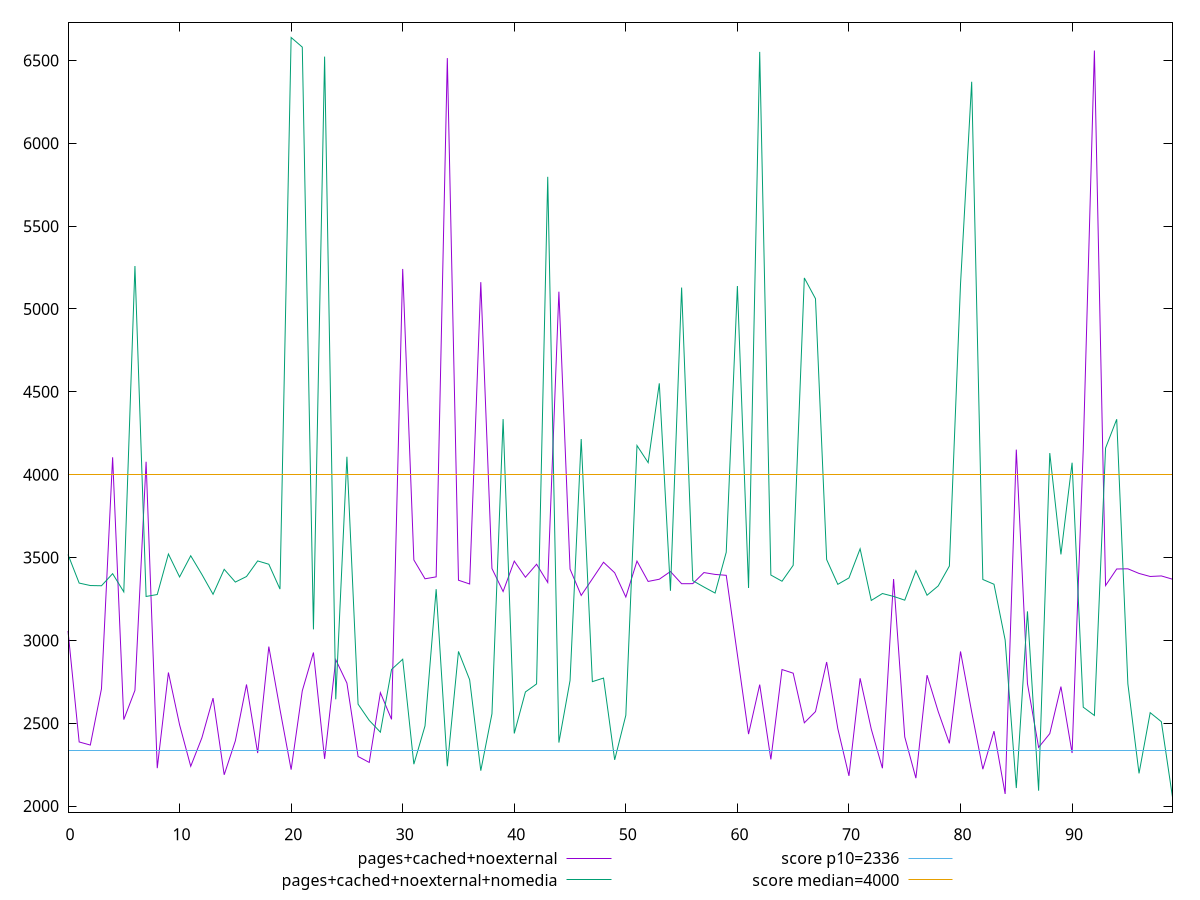 reset

$pagesCachedNoexternal <<EOF
0 3056.9455
1 2387.0535
2 2368.3499999999995
3 2707.8910000000005
4 4104.939
5 2521.8684999999996
6 2698.691
7 4078.219
8 2228.9165
9 2806.1384999999996
10 2491.027
11 2240.171
12 2411.8795
13 2651.7829999999994
14 2188.8605000000002
15 2393.9175
16 2733.8045
17 2320.0215
18 2962.456
19 2583.241499999999
20 2220.0485
21 2695.6674999999996
22 2926.8765000000003
23 2284.873
24 2883.291
25 2742.087000000001
26 2299.3635000000004
27 2263.481500000001
28 2684.5164999999997
29 2523.4689999999996
30 5241.7445
31 3485.5694999999996
32 3371.7829999999994
33 3383.4295
34 6514.478999999999
35 3363.13
36 3340.4660000000003
37 5161.847
38 3433.8345
39 3294.9664999999995
40 3478.5060000000003
41 3381.1520000000005
42 3459.508
43 3349.4980000000005
44 5104.327
45 3430.22
46 3271.351
47 3371.1849999999995
48 3471.6135
49 3408.1075
50 3261.7380000000003
51 3478.577999999999
52 3355.825
53 3369.13
54 3415.7975
55 3341.9745000000003
56 3342.4574999999995
57 3409.2874999999995
58 3398.2124999999996
59 3392.6710000000003
60 2913.6339999999996
61 2434.4494999999997
62 2733.1004999999996
63 2281.6165
64 2824.1459999999997
65 2802.0465000000004
66 2502.634
67 2570.184
68 2869.3725
69 2467.548
70 2182.3225
71 2771.3005000000003
72 2464.63
73 2228.415
74 3370.354
75 2417.6449999999995
76 2168.704
77 2790.1675000000005
78 2570.288
79 2378.5715
80 2933.1500000000005
81 2568.1524999999997
82 2222.6735
83 2452.3945000000003
84 2073.3050000000003
85 4151.373000000001
86 2738.8780000000006
87 2354.3205
88 2437.3665
89 2721.1989999999996
90 2320.2325
91 4152.951999999999
92 6559.849
93 3331.0035000000003
94 3430.9764999999998
95 3432.057
96 3404.0925
97 3385.7129999999997
98 3389.0735000000004
99 3369.312
EOF

$pagesCachedNoexternalNomedia <<EOF
0 3518.3585000000003
1 3345.9430000000007
2 3331.082999999999
3 3329.715
4 3402.6624999999995
5 3292.8405
6 5259.486499999999
7 3265.1609999999996
8 3276.781
9 3521.323
10 3382.8575
11 3510.8045
12 3398.1040000000003
13 3278.3824999999997
14 3428.893
15 3352.0089999999996
16 3385.4900000000007
17 3479.5615
18 3459.6470000000004
19 3309.5989999999997
20 6638.604000000001
21 6580.5340000000015
22 3066.3774999999996
23 6523.274
24 2644.3645000000006
25 4108.411
26 2615.157
27 2517.2084999999997
28 2446.009
29 2824.6094999999996
30 2886.2684999999997
31 2252.9094999999998
32 2483.824
33 3309.3445
34 2240.525
35 2933.4105
36 2762.5920000000006
37 2213.7379999999994
38 2557.0110000000004
39 4335.6539999999995
40 2438.4325
41 2688.8014999999996
42 2737.2439999999992
43 5797.698999999999
44 2383.277
45 2757.9455
46 4215.3015000000005
47 2751.076
48 2772.5195000000003
49 2279.0979999999995
50 2548.0675
51 4175.952
52 4072.8505000000005
53 4551.3405
54 3299.4585
55 5129.544500000001
56 3360.4460000000004
57 3322.174
58 3285.723
59 3531.953
60 5138.5650000000005
61 3316.3914999999997
62 6551.6505
63 3394.4399999999996
64 3357.0235
65 3453.0605
66 5187.4505
67 5062.231
68 3487.7695
69 3338.2635
70 3376.9724999999994
71 3552.6725
72 3241.0539999999996
73 3282.8845
74 3265.4200000000005
75 3242.7125
76 3420.9309999999996
77 3272.5880000000006
78 3328.83
79 3448.639
80 5150.460499999999
81 6371.445
82 3367.6165
83 3338.8199999999997
84 3002.3489999999993
85 2108.984
86 3175.0470000000005
87 2092.973
88 4130.5215
89 3518.9184999999998
90 4072.3750000000005
91 2596.855
92 2546.9110000000005
93 4160.6404999999995
94 4334.630499999999
95 2737.7935
96 2197.37
97 2563.811
98 2509.3885
99 2053.962
EOF

set key outside below
set xrange [0:99]
set yrange [1962.26916:6730.296840000001]
set trange [1962.26916:6730.296840000001]
set terminal svg size 640, 520 enhanced background rgb 'white'
set output "reprap/first-contentful-paint/comparison/line/2_vs_3.svg"

plot $pagesCachedNoexternal title "pages+cached+noexternal" with line, \
     $pagesCachedNoexternalNomedia title "pages+cached+noexternal+nomedia" with line, \
     2336 title "score p10=2336", \
     4000 title "score median=4000"

reset
